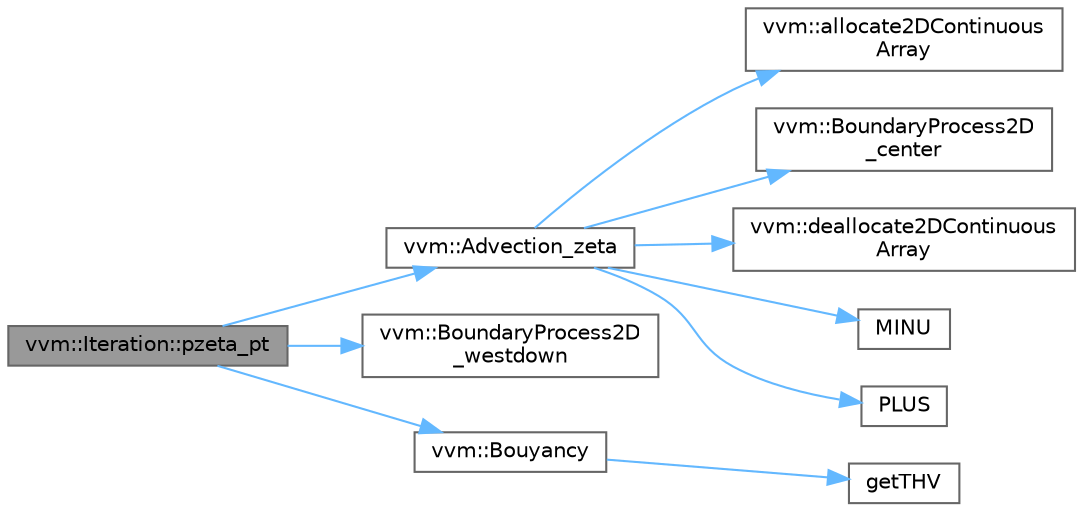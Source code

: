 digraph "vvm::Iteration::pzeta_pt"
{
 // INTERACTIVE_SVG=YES
 // LATEX_PDF_SIZE
  bgcolor="transparent";
  edge [fontname=Helvetica,fontsize=10,labelfontname=Helvetica,labelfontsize=10];
  node [fontname=Helvetica,fontsize=10,shape=box,height=0.2,width=0.4];
  rankdir="LR";
  Node1 [id="Node000001",label="vvm::Iteration::pzeta_pt",height=0.2,width=0.4,color="gray40", fillcolor="grey60", style="filled", fontcolor="black",tooltip=" "];
  Node1 -> Node2 [id="edge1_Node000001_Node000002",color="steelblue1",style="solid",tooltip=" "];
  Node2 [id="Node000002",label="vvm::Advection_zeta",height=0.2,width=0.4,color="grey40", fillcolor="white", style="filled",URL="$classvvm.html#aec9080346387072f75c1e5907a5f9964",tooltip=" "];
  Node2 -> Node3 [id="edge2_Node000002_Node000003",color="steelblue1",style="solid",tooltip=" "];
  Node3 [id="Node000003",label="vvm::allocate2DContinuous\lArray",height=0.2,width=0.4,color="grey40", fillcolor="white", style="filled",URL="$classvvm.html#a62fd0f50bdb5e309fe02cd6fa343cf79",tooltip=" "];
  Node2 -> Node4 [id="edge3_Node000002_Node000004",color="steelblue1",style="solid",tooltip=" "];
  Node4 [id="Node000004",label="vvm::BoundaryProcess2D\l_center",height=0.2,width=0.4,color="grey40", fillcolor="white", style="filled",URL="$classvvm.html#a26777567d798e7a46a54a9adc5d7242f",tooltip=" "];
  Node2 -> Node5 [id="edge4_Node000002_Node000005",color="steelblue1",style="solid",tooltip=" "];
  Node5 [id="Node000005",label="vvm::deallocate2DContinuous\lArray",height=0.2,width=0.4,color="grey40", fillcolor="white", style="filled",URL="$classvvm.html#abcdd5cff6d1bab2f414fe98e87d98a3a",tooltip=" "];
  Node2 -> Node6 [id="edge5_Node000002_Node000006",color="steelblue1",style="solid",tooltip=" "];
  Node6 [id="Node000006",label="MINU",height=0.2,width=0.4,color="grey40", fillcolor="white", style="filled",URL="$Advection_8cpp.html#a75af9b80e9b72faac90f0e574bc62a8d",tooltip=" "];
  Node2 -> Node7 [id="edge6_Node000002_Node000007",color="steelblue1",style="solid",tooltip=" "];
  Node7 [id="Node000007",label="PLUS",height=0.2,width=0.4,color="grey40", fillcolor="white", style="filled",URL="$Advection_8cpp.html#ac35c0748e7807333a355cd2b8e5dfef8",tooltip=" "];
  Node1 -> Node8 [id="edge7_Node000001_Node000008",color="steelblue1",style="solid",tooltip=" "];
  Node8 [id="Node000008",label="vvm::BoundaryProcess2D\l_westdown",height=0.2,width=0.4,color="grey40", fillcolor="white", style="filled",URL="$classvvm.html#ac41a46f58ad272f540b96ad68895f88d",tooltip=" "];
  Node1 -> Node9 [id="edge8_Node000001_Node000009",color="steelblue1",style="solid",tooltip=" "];
  Node9 [id="Node000009",label="vvm::Bouyancy",height=0.2,width=0.4,color="grey40", fillcolor="white", style="filled",URL="$classvvm.html#ad5a7610975364e5b4163e7aff3c8e7ef",tooltip=" "];
  Node9 -> Node10 [id="edge9_Node000009_Node000010",color="steelblue1",style="solid",tooltip=" "];
  Node10 [id="Node000010",label="getTHV",height=0.2,width=0.4,color="grey40", fillcolor="white", style="filled",URL="$Buoyancy_8cpp.html#a8ecf3975b610cb48d26b59dead3553db",tooltip=" "];
}
